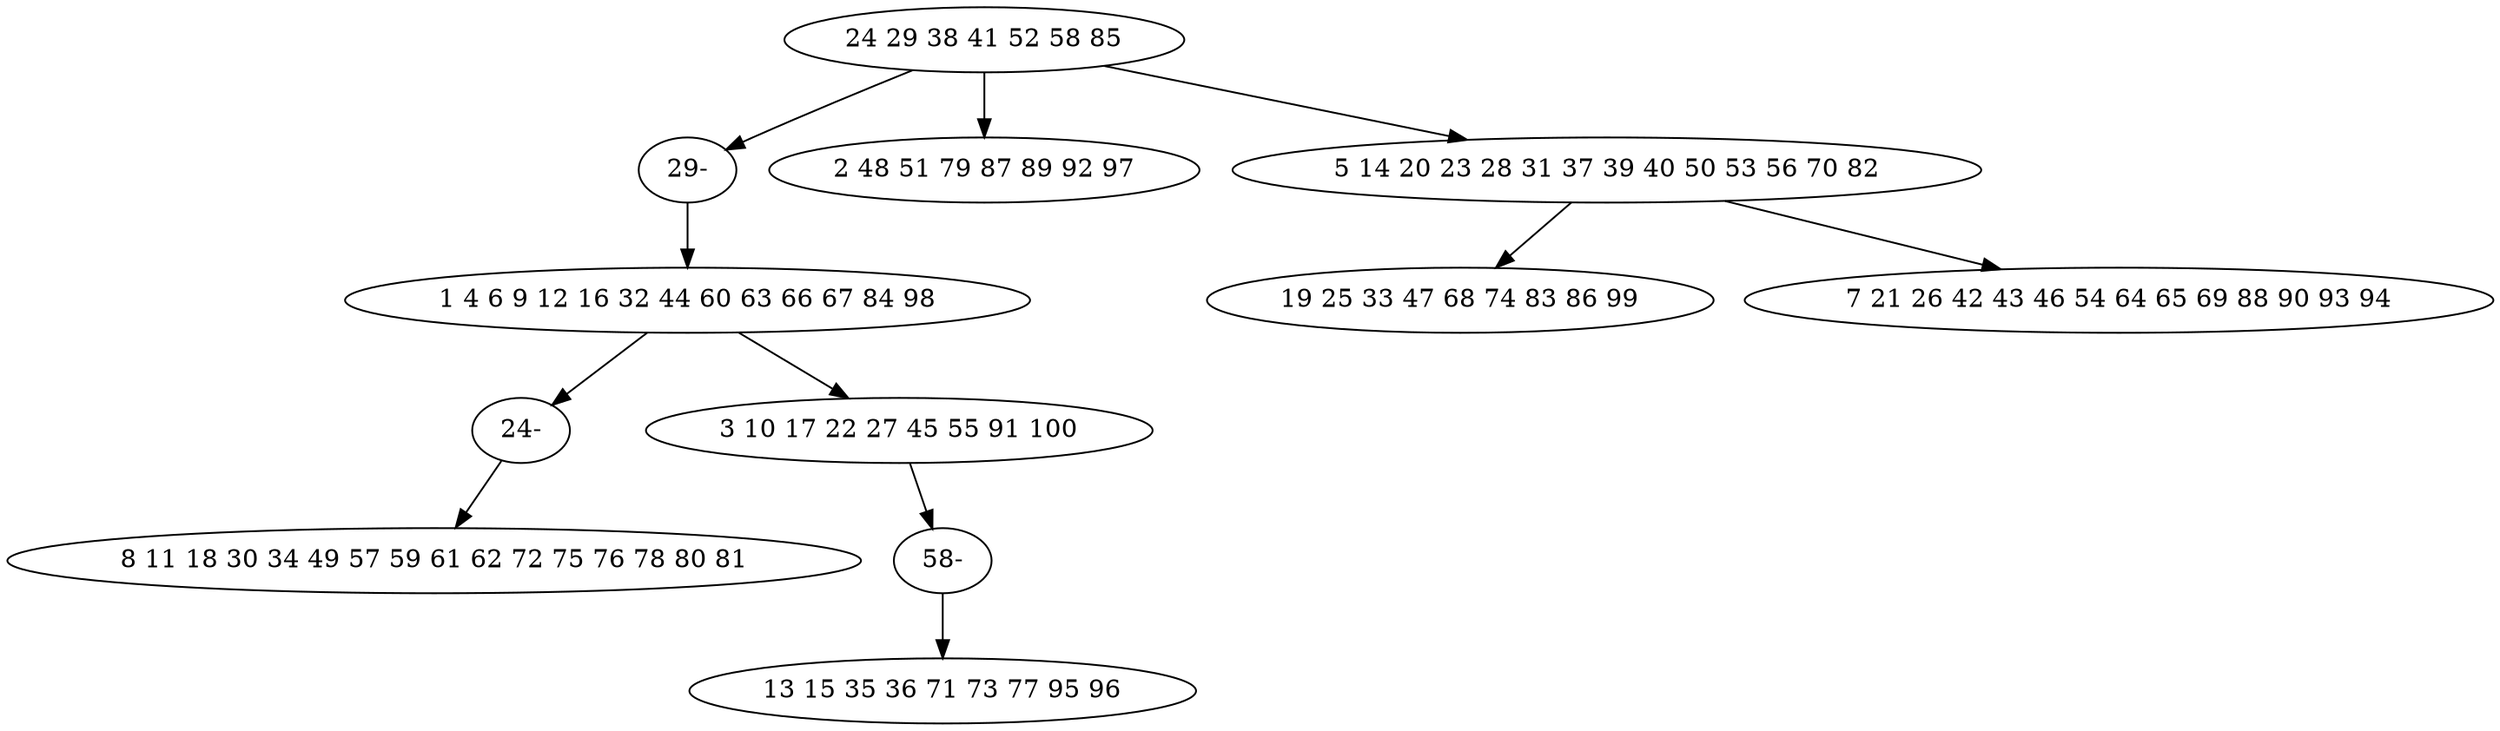 digraph true_tree {
	"0" -> "11"
	"1" -> "9"
	"1" -> "3"
	"0" -> "4"
	"0" -> "5"
	"5" -> "6"
	"3" -> "10"
	"5" -> "8"
	"9" -> "2"
	"10" -> "7"
	"11" -> "1"
	"0" [label="24 29 38 41 52 58 85"];
	"1" [label="1 4 6 9 12 16 32 44 60 63 66 67 84 98"];
	"2" [label="8 11 18 30 34 49 57 59 61 62 72 75 76 78 80 81"];
	"3" [label="3 10 17 22 27 45 55 91 100"];
	"4" [label="2 48 51 79 87 89 92 97"];
	"5" [label="5 14 20 23 28 31 37 39 40 50 53 56 70 82"];
	"6" [label="19 25 33 47 68 74 83 86 99"];
	"7" [label="13 15 35 36 71 73 77 95 96"];
	"8" [label="7 21 26 42 43 46 54 64 65 69 88 90 93 94"];
	"9" [label="24-"];
	"10" [label="58-"];
	"11" [label="29-"];
}
